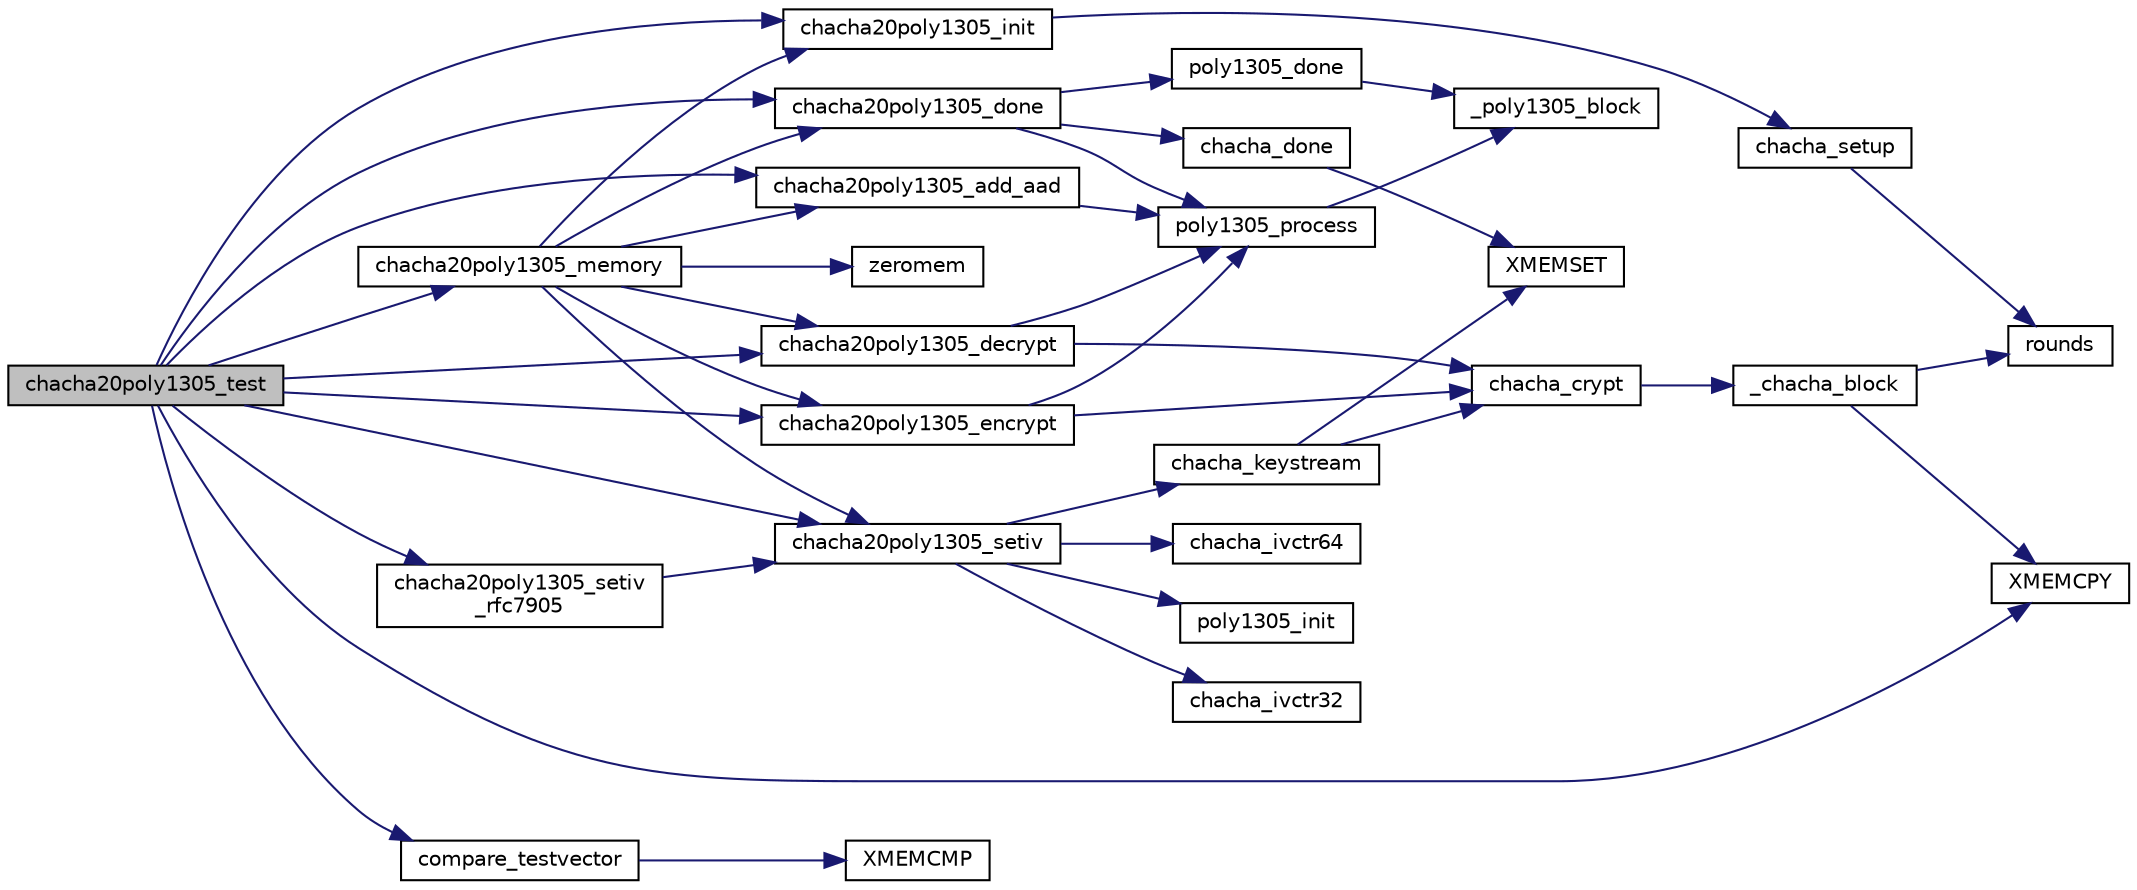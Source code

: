 digraph "chacha20poly1305_test"
{
 // LATEX_PDF_SIZE
  edge [fontname="Helvetica",fontsize="10",labelfontname="Helvetica",labelfontsize="10"];
  node [fontname="Helvetica",fontsize="10",shape=record];
  rankdir="LR";
  Node0 [label="chacha20poly1305_test",height=0.2,width=0.4,color="black", fillcolor="grey75", style="filled", fontcolor="black",tooltip=" "];
  Node0 -> Node1 [color="midnightblue",fontsize="10",style="solid",fontname="Helvetica"];
  Node1 [label="chacha20poly1305_add_aad",height=0.2,width=0.4,color="black", fillcolor="white", style="filled",URL="$chacha20poly1305__add__aad_8c.html#a387de4b0a79970b797fcd7fb3159158e",tooltip="Add AAD to the ChaCha20Poly1305 state."];
  Node1 -> Node2 [color="midnightblue",fontsize="10",style="solid",fontname="Helvetica"];
  Node2 [label="poly1305_process",height=0.2,width=0.4,color="black", fillcolor="white", style="filled",URL="$poly1305_8c.html#a44ef0e35cc1f514f942c015c105b9f01",tooltip="Process data through POLY1305."];
  Node2 -> Node3 [color="midnightblue",fontsize="10",style="solid",fontname="Helvetica"];
  Node3 [label="_poly1305_block",height=0.2,width=0.4,color="black", fillcolor="white", style="filled",URL="$poly1305_8c.html#af2b454846eb0342729e1d878e31c5cf6",tooltip=" "];
  Node0 -> Node4 [color="midnightblue",fontsize="10",style="solid",fontname="Helvetica"];
  Node4 [label="chacha20poly1305_decrypt",height=0.2,width=0.4,color="black", fillcolor="white", style="filled",URL="$chacha20poly1305__decrypt_8c.html#a720b42faa2bcb456a96865c180a1556d",tooltip="Decrypt bytes of ciphertext with ChaCha20Poly1305."];
  Node4 -> Node5 [color="midnightblue",fontsize="10",style="solid",fontname="Helvetica"];
  Node5 [label="chacha_crypt",height=0.2,width=0.4,color="black", fillcolor="white", style="filled",URL="$chacha__crypt_8c.html#a1b1272fcac65a1e6a1ee555891b7c95e",tooltip="Encrypt (or decrypt) bytes of ciphertext (or plaintext) with ChaCha."];
  Node5 -> Node6 [color="midnightblue",fontsize="10",style="solid",fontname="Helvetica"];
  Node6 [label="_chacha_block",height=0.2,width=0.4,color="black", fillcolor="white", style="filled",URL="$chacha__crypt_8c.html#a0f59b85d38348fa6829e4cedb228c594",tooltip=" "];
  Node6 -> Node7 [color="midnightblue",fontsize="10",style="solid",fontname="Helvetica"];
  Node7 [label="XMEMCPY",height=0.2,width=0.4,color="black", fillcolor="white", style="filled",URL="$tomcrypt__cfg_8h.html#a7691dd48d60d5fc6daf2fa7ec4c55e12",tooltip=" "];
  Node6 -> Node8 [color="midnightblue",fontsize="10",style="solid",fontname="Helvetica"];
  Node8 [label="rounds",height=0.2,width=0.4,color="black", fillcolor="white", style="filled",URL="$kseed_8c.html#a51da46362a22c8107683876e9c12ec82",tooltip=" "];
  Node4 -> Node2 [color="midnightblue",fontsize="10",style="solid",fontname="Helvetica"];
  Node0 -> Node9 [color="midnightblue",fontsize="10",style="solid",fontname="Helvetica"];
  Node9 [label="chacha20poly1305_done",height=0.2,width=0.4,color="black", fillcolor="white", style="filled",URL="$chacha20poly1305__done_8c.html#a8e23c78c75ba0774fb8d0c914e1a8020",tooltip="Terminate a ChaCha20Poly1305 stream."];
  Node9 -> Node10 [color="midnightblue",fontsize="10",style="solid",fontname="Helvetica"];
  Node10 [label="chacha_done",height=0.2,width=0.4,color="black", fillcolor="white", style="filled",URL="$chacha__done_8c.html#a4936c207e7ef938d31047954fae30e39",tooltip="Terminate and clear ChaCha state."];
  Node10 -> Node11 [color="midnightblue",fontsize="10",style="solid",fontname="Helvetica"];
  Node11 [label="XMEMSET",height=0.2,width=0.4,color="black", fillcolor="white", style="filled",URL="$tomcrypt__cfg_8h.html#aa3c34a6f6c61de7da9258b5a30e32c2f",tooltip=" "];
  Node9 -> Node12 [color="midnightblue",fontsize="10",style="solid",fontname="Helvetica"];
  Node12 [label="poly1305_done",height=0.2,width=0.4,color="black", fillcolor="white", style="filled",URL="$poly1305_8c.html#af7ae26dde05dcb271ec4f15e6f406f8d",tooltip="Terminate a POLY1305 session."];
  Node12 -> Node3 [color="midnightblue",fontsize="10",style="solid",fontname="Helvetica"];
  Node9 -> Node2 [color="midnightblue",fontsize="10",style="solid",fontname="Helvetica"];
  Node0 -> Node13 [color="midnightblue",fontsize="10",style="solid",fontname="Helvetica"];
  Node13 [label="chacha20poly1305_encrypt",height=0.2,width=0.4,color="black", fillcolor="white", style="filled",URL="$chacha20poly1305__encrypt_8c.html#ad2ae25bf3a8b5a6412f350da439c7950",tooltip="Encrypt bytes of ciphertext with ChaCha20Poly1305."];
  Node13 -> Node5 [color="midnightblue",fontsize="10",style="solid",fontname="Helvetica"];
  Node13 -> Node2 [color="midnightblue",fontsize="10",style="solid",fontname="Helvetica"];
  Node0 -> Node14 [color="midnightblue",fontsize="10",style="solid",fontname="Helvetica"];
  Node14 [label="chacha20poly1305_init",height=0.2,width=0.4,color="black", fillcolor="white", style="filled",URL="$chacha20poly1305__init_8c.html#ad0aad316cf9723ac9147f3c402ca5ef7",tooltip="Initialize an ChaCha20Poly1305 context (only the key)"];
  Node14 -> Node15 [color="midnightblue",fontsize="10",style="solid",fontname="Helvetica"];
  Node15 [label="chacha_setup",height=0.2,width=0.4,color="black", fillcolor="white", style="filled",URL="$chacha__setup_8c.html#aaaad339dc43c455ff5cc2df1960ddfeb",tooltip="Initialize an ChaCha context (only the key)"];
  Node15 -> Node8 [color="midnightblue",fontsize="10",style="solid",fontname="Helvetica"];
  Node0 -> Node16 [color="midnightblue",fontsize="10",style="solid",fontname="Helvetica"];
  Node16 [label="chacha20poly1305_memory",height=0.2,width=0.4,color="black", fillcolor="white", style="filled",URL="$chacha20poly1305__memory_8c.html#a1ad9f37fe4a4ac32fad1a1ab97f99d30",tooltip="Process an entire GCM packet in one call."];
  Node16 -> Node1 [color="midnightblue",fontsize="10",style="solid",fontname="Helvetica"];
  Node16 -> Node4 [color="midnightblue",fontsize="10",style="solid",fontname="Helvetica"];
  Node16 -> Node9 [color="midnightblue",fontsize="10",style="solid",fontname="Helvetica"];
  Node16 -> Node13 [color="midnightblue",fontsize="10",style="solid",fontname="Helvetica"];
  Node16 -> Node14 [color="midnightblue",fontsize="10",style="solid",fontname="Helvetica"];
  Node16 -> Node17 [color="midnightblue",fontsize="10",style="solid",fontname="Helvetica"];
  Node17 [label="chacha20poly1305_setiv",height=0.2,width=0.4,color="black", fillcolor="white", style="filled",URL="$chacha20poly1305__setiv_8c.html#aec694a7406b22a534da1706070e98907",tooltip="Set IV + counter data to the ChaCha20Poly1305 state and reset the context."];
  Node17 -> Node18 [color="midnightblue",fontsize="10",style="solid",fontname="Helvetica"];
  Node18 [label="chacha_ivctr32",height=0.2,width=0.4,color="black", fillcolor="white", style="filled",URL="$chacha__ivctr32_8c.html#a73258ca455e86e28fa3474bc51456590",tooltip="Set IV + counter data to the ChaCha state."];
  Node17 -> Node19 [color="midnightblue",fontsize="10",style="solid",fontname="Helvetica"];
  Node19 [label="chacha_ivctr64",height=0.2,width=0.4,color="black", fillcolor="white", style="filled",URL="$chacha__ivctr64_8c.html#a2575d8a5708351cc77001ae00e77a132",tooltip="Set IV + counter data to the ChaCha state."];
  Node17 -> Node20 [color="midnightblue",fontsize="10",style="solid",fontname="Helvetica"];
  Node20 [label="chacha_keystream",height=0.2,width=0.4,color="black", fillcolor="white", style="filled",URL="$chacha__keystream_8c.html#a3a29ed9997a58d432f9e8ddca7b90bdd",tooltip="Generate a stream of random bytes via ChaCha."];
  Node20 -> Node11 [color="midnightblue",fontsize="10",style="solid",fontname="Helvetica"];
  Node20 -> Node5 [color="midnightblue",fontsize="10",style="solid",fontname="Helvetica"];
  Node17 -> Node21 [color="midnightblue",fontsize="10",style="solid",fontname="Helvetica"];
  Node21 [label="poly1305_init",height=0.2,width=0.4,color="black", fillcolor="white", style="filled",URL="$poly1305_8c.html#a09bc8f3b4b3b4cbd2a2b10c9814a1619",tooltip="Initialize an POLY1305 context."];
  Node16 -> Node22 [color="midnightblue",fontsize="10",style="solid",fontname="Helvetica"];
  Node22 [label="zeromem",height=0.2,width=0.4,color="black", fillcolor="white", style="filled",URL="$tomcrypt__misc_8h.html#a63b6e188713790263bfd3612fe8b398f",tooltip="Zero a block of memory."];
  Node0 -> Node17 [color="midnightblue",fontsize="10",style="solid",fontname="Helvetica"];
  Node0 -> Node23 [color="midnightblue",fontsize="10",style="solid",fontname="Helvetica"];
  Node23 [label="chacha20poly1305_setiv\l_rfc7905",height=0.2,width=0.4,color="black", fillcolor="white", style="filled",URL="$chacha20poly1305__setiv__rfc7905_8c.html#aa113643ea24d7f6a06a993ef52eef37b",tooltip="Set IV + counter data (with RFC7905-magic) to the ChaCha20Poly1305 state and reset the context."];
  Node23 -> Node17 [color="midnightblue",fontsize="10",style="solid",fontname="Helvetica"];
  Node0 -> Node24 [color="midnightblue",fontsize="10",style="solid",fontname="Helvetica"];
  Node24 [label="compare_testvector",height=0.2,width=0.4,color="black", fillcolor="white", style="filled",URL="$tomcrypt__misc_8h.html#a7764a7f27897c6182335752df00b5f8e",tooltip="Compare two test-vectors."];
  Node24 -> Node25 [color="midnightblue",fontsize="10",style="solid",fontname="Helvetica"];
  Node25 [label="XMEMCMP",height=0.2,width=0.4,color="black", fillcolor="white", style="filled",URL="$tomcrypt__cfg_8h.html#a372b974ec0ac07abcd55297554fe540f",tooltip=" "];
  Node0 -> Node7 [color="midnightblue",fontsize="10",style="solid",fontname="Helvetica"];
}

